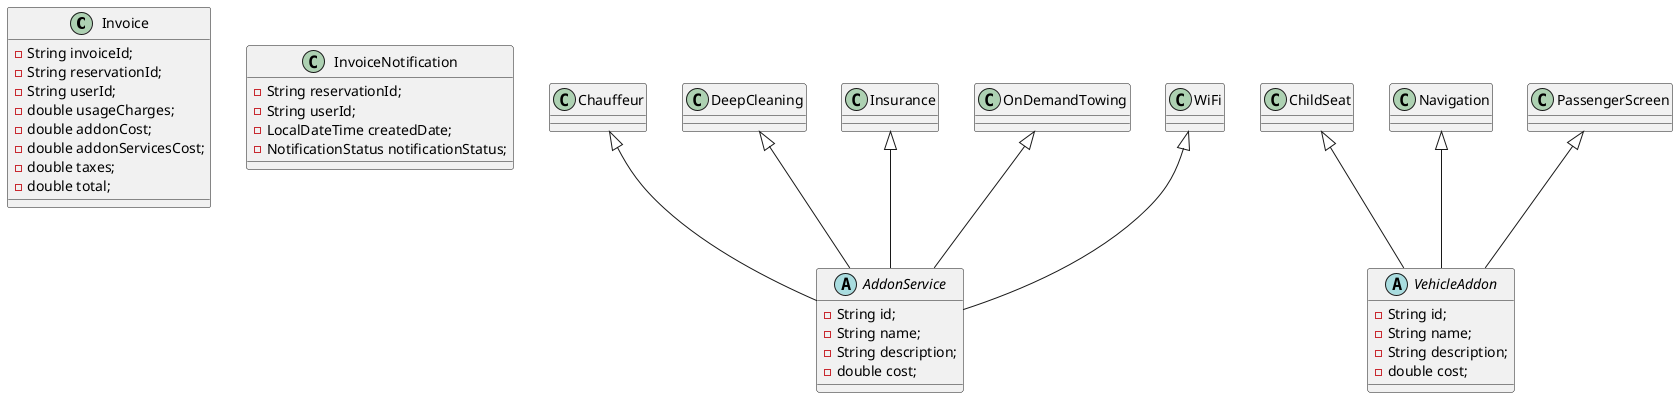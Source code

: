 @startuml
class Invoice {
-String invoiceId;
-String reservationId;
-String userId;
-double usageCharges;
-double addonCost;
-double addonServicesCost;
-double taxes;
-double total;
}

class InvoiceNotification {
-String reservationId;
-String userId;
-LocalDateTime createdDate;
-NotificationStatus notificationStatus;
}

abstract class AddonService {
-String id;
-String name;
-String description;
-double cost;
}

class Chauffeur {
}
class DeepCleaning{
}
class Insurance{
}
class OnDemandTowing{
}
class WiFi{
}
Chauffeur <|-- AddonService
DeepCleaning <|-- AddonService
Insurance <|-- AddonService
OnDemandTowing <|-- AddonService
WiFi <|-- AddonService

abstract class VehicleAddon {
-String id;
-String name;
-String description;
-double cost;
}
class ChildSeat{
}
class Navigation{
}
class PassengerScreen{
}
ChildSeat <|-- VehicleAddon
Navigation <|-- VehicleAddon
PassengerScreen <|-- VehicleAddon


@enduml